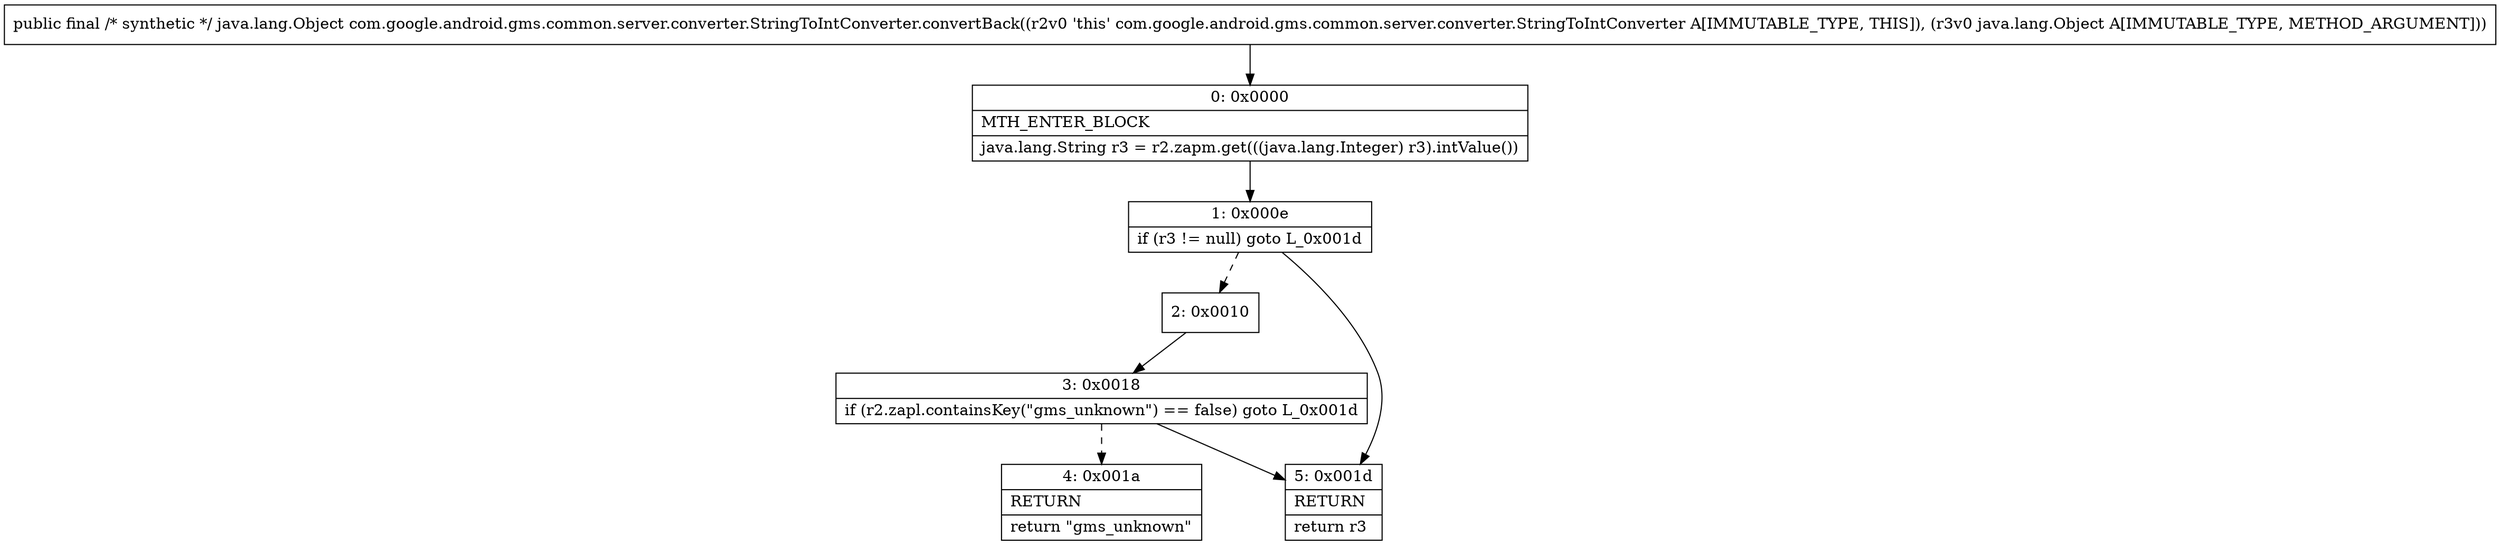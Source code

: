 digraph "CFG forcom.google.android.gms.common.server.converter.StringToIntConverter.convertBack(Ljava\/lang\/Object;)Ljava\/lang\/Object;" {
Node_0 [shape=record,label="{0\:\ 0x0000|MTH_ENTER_BLOCK\l|java.lang.String r3 = r2.zapm.get(((java.lang.Integer) r3).intValue())\l}"];
Node_1 [shape=record,label="{1\:\ 0x000e|if (r3 != null) goto L_0x001d\l}"];
Node_2 [shape=record,label="{2\:\ 0x0010}"];
Node_3 [shape=record,label="{3\:\ 0x0018|if (r2.zapl.containsKey(\"gms_unknown\") == false) goto L_0x001d\l}"];
Node_4 [shape=record,label="{4\:\ 0x001a|RETURN\l|return \"gms_unknown\"\l}"];
Node_5 [shape=record,label="{5\:\ 0x001d|RETURN\l|return r3\l}"];
MethodNode[shape=record,label="{public final \/* synthetic *\/ java.lang.Object com.google.android.gms.common.server.converter.StringToIntConverter.convertBack((r2v0 'this' com.google.android.gms.common.server.converter.StringToIntConverter A[IMMUTABLE_TYPE, THIS]), (r3v0 java.lang.Object A[IMMUTABLE_TYPE, METHOD_ARGUMENT])) }"];
MethodNode -> Node_0;
Node_0 -> Node_1;
Node_1 -> Node_2[style=dashed];
Node_1 -> Node_5;
Node_2 -> Node_3;
Node_3 -> Node_4[style=dashed];
Node_3 -> Node_5;
}


